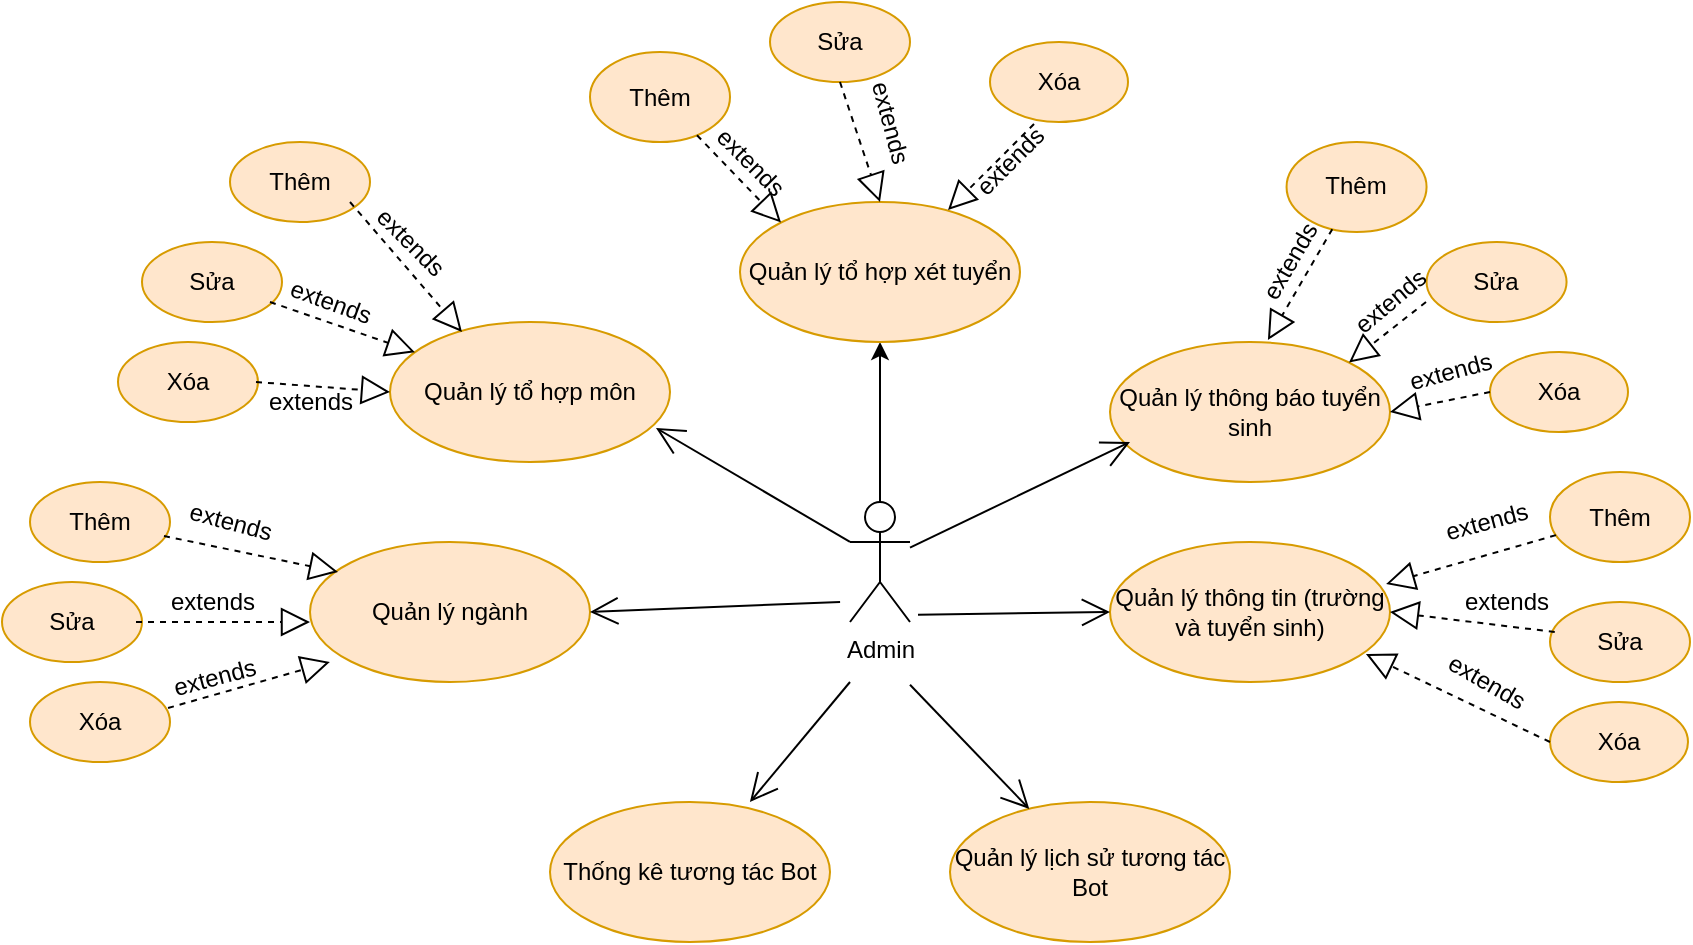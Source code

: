 <mxfile version="13.1.3" type="device"><diagram id="PxEuYBOnDRv_VvebK118" name="Page-1"><mxGraphModel dx="1929" dy="1817" grid="1" gridSize="10" guides="1" tooltips="1" connect="1" arrows="1" fold="1" page="1" pageScale="1" pageWidth="827" pageHeight="1169" math="0" shadow="0"><root><mxCell id="0"/><mxCell id="1" parent="0"/><mxCell id="a6r-3Z4hbUtNf2MgA8mh-13" style="edgeStyle=orthogonalEdgeStyle;rounded=0;orthogonalLoop=1;jettySize=auto;html=1;" edge="1" parent="1" source="a6r-3Z4hbUtNf2MgA8mh-1" target="a6r-3Z4hbUtNf2MgA8mh-8"><mxGeometry relative="1" as="geometry"/></mxCell><mxCell id="a6r-3Z4hbUtNf2MgA8mh-1" value="Admin" style="shape=umlActor;verticalLabelPosition=bottom;labelBackgroundColor=#ffffff;verticalAlign=top;html=1;" vertex="1" parent="1"><mxGeometry x="380" y="230" width="30" height="60" as="geometry"/></mxCell><mxCell id="a6r-3Z4hbUtNf2MgA8mh-6" value="Quản lý ngành" style="ellipse;whiteSpace=wrap;html=1;fillColor=#ffe6cc;strokeColor=#d79b00;" vertex="1" parent="1"><mxGeometry x="110" y="250" width="140" height="70" as="geometry"/></mxCell><mxCell id="a6r-3Z4hbUtNf2MgA8mh-7" value="Quản lý tổ hợp môn" style="ellipse;whiteSpace=wrap;html=1;fillColor=#ffe6cc;strokeColor=#d79b00;" vertex="1" parent="1"><mxGeometry x="150" y="140" width="140" height="70" as="geometry"/></mxCell><mxCell id="a6r-3Z4hbUtNf2MgA8mh-8" value="Quản lý tổ hợp xét tuyển" style="ellipse;whiteSpace=wrap;html=1;fillColor=#ffe6cc;strokeColor=#d79b00;" vertex="1" parent="1"><mxGeometry x="325" y="80" width="140" height="70" as="geometry"/></mxCell><mxCell id="a6r-3Z4hbUtNf2MgA8mh-9" value="Quản lý lịch sử tương tác Bot" style="ellipse;whiteSpace=wrap;html=1;fillColor=#ffe6cc;strokeColor=#d79b00;" vertex="1" parent="1"><mxGeometry x="430" y="380" width="140" height="70" as="geometry"/></mxCell><mxCell id="a6r-3Z4hbUtNf2MgA8mh-10" value="Thống kê tương tác Bot" style="ellipse;whiteSpace=wrap;html=1;fillColor=#ffe6cc;strokeColor=#d79b00;" vertex="1" parent="1"><mxGeometry x="230" y="380" width="140" height="70" as="geometry"/></mxCell><mxCell id="a6r-3Z4hbUtNf2MgA8mh-11" value="Quản lý thông báo tuyển sinh" style="ellipse;whiteSpace=wrap;html=1;fillColor=#ffe6cc;strokeColor=#d79b00;" vertex="1" parent="1"><mxGeometry x="510" y="150" width="140" height="70" as="geometry"/></mxCell><mxCell id="a6r-3Z4hbUtNf2MgA8mh-12" value="Quản lý thông tin (trường và tuyển sinh)" style="ellipse;whiteSpace=wrap;html=1;fillColor=#ffe6cc;strokeColor=#d79b00;" vertex="1" parent="1"><mxGeometry x="510" y="250" width="140" height="70" as="geometry"/></mxCell><mxCell id="a6r-3Z4hbUtNf2MgA8mh-18" value="" style="endArrow=open;endFill=1;endSize=12;html=1;" edge="1" parent="1" source="a6r-3Z4hbUtNf2MgA8mh-1"><mxGeometry width="160" relative="1" as="geometry"><mxPoint x="360" y="200" as="sourcePoint"/><mxPoint x="520" y="200" as="targetPoint"/></mxGeometry></mxCell><mxCell id="a6r-3Z4hbUtNf2MgA8mh-19" value="" style="endArrow=open;endFill=1;endSize=12;html=1;entryX=0;entryY=0.5;entryDx=0;entryDy=0;" edge="1" parent="1" target="a6r-3Z4hbUtNf2MgA8mh-12"><mxGeometry width="160" relative="1" as="geometry"><mxPoint x="414" y="286.4" as="sourcePoint"/><mxPoint x="524" y="233.6" as="targetPoint"/></mxGeometry></mxCell><mxCell id="a6r-3Z4hbUtNf2MgA8mh-20" value="" style="endArrow=open;endFill=1;endSize=12;html=1;" edge="1" parent="1" target="a6r-3Z4hbUtNf2MgA8mh-9"><mxGeometry width="160" relative="1" as="geometry"><mxPoint x="410" y="321.4" as="sourcePoint"/><mxPoint x="506" y="320" as="targetPoint"/></mxGeometry></mxCell><mxCell id="a6r-3Z4hbUtNf2MgA8mh-21" value="" style="endArrow=open;endFill=1;endSize=12;html=1;entryX=0.714;entryY=0;entryDx=0;entryDy=0;entryPerimeter=0;" edge="1" parent="1" target="a6r-3Z4hbUtNf2MgA8mh-10"><mxGeometry width="160" relative="1" as="geometry"><mxPoint x="380" y="320" as="sourcePoint"/><mxPoint x="340" y="368.6" as="targetPoint"/></mxGeometry></mxCell><mxCell id="a6r-3Z4hbUtNf2MgA8mh-22" value="" style="endArrow=open;endFill=1;endSize=12;html=1;entryX=1;entryY=0.5;entryDx=0;entryDy=0;" edge="1" parent="1" target="a6r-3Z4hbUtNf2MgA8mh-6"><mxGeometry width="160" relative="1" as="geometry"><mxPoint x="375.04" y="280" as="sourcePoint"/><mxPoint x="325.0" y="340" as="targetPoint"/></mxGeometry></mxCell><mxCell id="a6r-3Z4hbUtNf2MgA8mh-23" value="" style="endArrow=open;endFill=1;endSize=12;html=1;entryX=0.95;entryY=0.757;entryDx=0;entryDy=0;entryPerimeter=0;exitX=0;exitY=0.333;exitDx=0;exitDy=0;exitPerimeter=0;" edge="1" parent="1" source="a6r-3Z4hbUtNf2MgA8mh-1" target="a6r-3Z4hbUtNf2MgA8mh-7"><mxGeometry width="160" relative="1" as="geometry"><mxPoint x="380.0" y="270" as="sourcePoint"/><mxPoint x="254.96" y="275" as="targetPoint"/></mxGeometry></mxCell><mxCell id="a6r-3Z4hbUtNf2MgA8mh-25" value="Thêm" style="ellipse;whiteSpace=wrap;html=1;fillColor=#ffe6cc;strokeColor=#d79b00;" vertex="1" parent="1"><mxGeometry x="-30" y="220" width="70" height="40" as="geometry"/></mxCell><mxCell id="a6r-3Z4hbUtNf2MgA8mh-28" value="" style="endArrow=block;dashed=1;endFill=0;endSize=12;html=1;entryX=0.1;entryY=0.214;entryDx=0;entryDy=0;entryPerimeter=0;exitX=0.957;exitY=0.675;exitDx=0;exitDy=0;exitPerimeter=0;" edge="1" parent="1" source="a6r-3Z4hbUtNf2MgA8mh-25" target="a6r-3Z4hbUtNf2MgA8mh-6"><mxGeometry width="160" relative="1" as="geometry"><mxPoint x="40" y="239.5" as="sourcePoint"/><mxPoint x="200" y="239.5" as="targetPoint"/></mxGeometry></mxCell><mxCell id="a6r-3Z4hbUtNf2MgA8mh-29" value="Sửa" style="ellipse;whiteSpace=wrap;html=1;fillColor=#ffe6cc;strokeColor=#d79b00;" vertex="1" parent="1"><mxGeometry x="-44" y="270" width="70" height="40" as="geometry"/></mxCell><mxCell id="a6r-3Z4hbUtNf2MgA8mh-30" value="" style="endArrow=block;dashed=1;endFill=0;endSize=12;html=1;" edge="1" parent="1"><mxGeometry width="160" relative="1" as="geometry"><mxPoint x="23" y="290" as="sourcePoint"/><mxPoint x="110" y="290" as="targetPoint"/></mxGeometry></mxCell><mxCell id="a6r-3Z4hbUtNf2MgA8mh-31" value="Xóa" style="ellipse;whiteSpace=wrap;html=1;fillColor=#ffe6cc;strokeColor=#d79b00;" vertex="1" parent="1"><mxGeometry x="-30" y="320" width="70" height="40" as="geometry"/></mxCell><mxCell id="a6r-3Z4hbUtNf2MgA8mh-32" value="" style="endArrow=block;dashed=1;endFill=0;endSize=12;html=1;entryX=0.071;entryY=0.857;entryDx=0;entryDy=0;entryPerimeter=0;exitX=0.986;exitY=0.325;exitDx=0;exitDy=0;exitPerimeter=0;" edge="1" parent="1" source="a6r-3Z4hbUtNf2MgA8mh-31" target="a6r-3Z4hbUtNf2MgA8mh-6"><mxGeometry width="160" relative="1" as="geometry"><mxPoint x="57" y="330" as="sourcePoint"/><mxPoint x="144" y="335" as="targetPoint"/></mxGeometry></mxCell><mxCell id="a6r-3Z4hbUtNf2MgA8mh-33" value="Thêm" style="ellipse;whiteSpace=wrap;html=1;fillColor=#ffe6cc;strokeColor=#d79b00;" vertex="1" parent="1"><mxGeometry x="70" y="50" width="70" height="40" as="geometry"/></mxCell><mxCell id="a6r-3Z4hbUtNf2MgA8mh-34" value="" style="endArrow=block;dashed=1;endFill=0;endSize=12;html=1;entryX=0.257;entryY=0.071;entryDx=0;entryDy=0;entryPerimeter=0;" edge="1" parent="1" target="a6r-3Z4hbUtNf2MgA8mh-7"><mxGeometry width="160" relative="1" as="geometry"><mxPoint x="130" y="80" as="sourcePoint"/><mxPoint x="168" y="114.98" as="targetPoint"/></mxGeometry></mxCell><mxCell id="a6r-3Z4hbUtNf2MgA8mh-35" value="Sửa" style="ellipse;whiteSpace=wrap;html=1;fillColor=#ffe6cc;strokeColor=#d79b00;" vertex="1" parent="1"><mxGeometry x="26" y="100" width="70" height="40" as="geometry"/></mxCell><mxCell id="a6r-3Z4hbUtNf2MgA8mh-36" value="" style="endArrow=block;dashed=1;endFill=0;endSize=12;html=1;" edge="1" parent="1" target="a6r-3Z4hbUtNf2MgA8mh-7"><mxGeometry width="160" relative="1" as="geometry"><mxPoint x="90" y="130" as="sourcePoint"/><mxPoint x="187" y="140" as="targetPoint"/></mxGeometry></mxCell><mxCell id="a6r-3Z4hbUtNf2MgA8mh-37" value="Xóa" style="ellipse;whiteSpace=wrap;html=1;fillColor=#ffe6cc;strokeColor=#d79b00;" vertex="1" parent="1"><mxGeometry x="14" y="150" width="70" height="40" as="geometry"/></mxCell><mxCell id="a6r-3Z4hbUtNf2MgA8mh-38" value="" style="endArrow=block;dashed=1;endFill=0;endSize=12;html=1;entryX=0;entryY=0.5;entryDx=0;entryDy=0;" edge="1" parent="1" target="a6r-3Z4hbUtNf2MgA8mh-7"><mxGeometry width="160" relative="1" as="geometry"><mxPoint x="83" y="170" as="sourcePoint"/><mxPoint x="163.94" y="159.99" as="targetPoint"/></mxGeometry></mxCell><mxCell id="a6r-3Z4hbUtNf2MgA8mh-41" value="Thêm" style="ellipse;whiteSpace=wrap;html=1;fillColor=#ffe6cc;strokeColor=#d79b00;" vertex="1" parent="1"><mxGeometry x="250" y="5.02" width="70" height="44.98" as="geometry"/></mxCell><mxCell id="a6r-3Z4hbUtNf2MgA8mh-42" value="" style="endArrow=block;dashed=1;endFill=0;endSize=12;html=1;entryX=0;entryY=0;entryDx=0;entryDy=0;" edge="1" parent="1" source="a6r-3Z4hbUtNf2MgA8mh-41" target="a6r-3Z4hbUtNf2MgA8mh-8"><mxGeometry width="160" relative="1" as="geometry"><mxPoint x="320" y="24.52" as="sourcePoint"/><mxPoint x="404" y="50.0" as="targetPoint"/></mxGeometry></mxCell><mxCell id="a6r-3Z4hbUtNf2MgA8mh-43" value="Sửa" style="ellipse;whiteSpace=wrap;html=1;fillColor=#ffe6cc;strokeColor=#d79b00;" vertex="1" parent="1"><mxGeometry x="340" y="-20" width="70" height="40" as="geometry"/></mxCell><mxCell id="a6r-3Z4hbUtNf2MgA8mh-44" value="" style="endArrow=block;dashed=1;endFill=0;endSize=12;html=1;entryX=0.5;entryY=0;entryDx=0;entryDy=0;exitX=0.5;exitY=1;exitDx=0;exitDy=0;" edge="1" parent="1" source="a6r-3Z4hbUtNf2MgA8mh-43" target="a6r-3Z4hbUtNf2MgA8mh-8"><mxGeometry width="160" relative="1" as="geometry"><mxPoint x="317" y="-30" as="sourcePoint"/><mxPoint x="404" y="-30" as="targetPoint"/></mxGeometry></mxCell><mxCell id="a6r-3Z4hbUtNf2MgA8mh-45" value="Xóa" style="ellipse;whiteSpace=wrap;html=1;fillColor=#ffe6cc;strokeColor=#d79b00;" vertex="1" parent="1"><mxGeometry x="450" width="69" height="40" as="geometry"/></mxCell><mxCell id="a6r-3Z4hbUtNf2MgA8mh-46" value="" style="endArrow=block;dashed=1;endFill=0;endSize=12;html=1;exitX=0.319;exitY=1.025;exitDx=0;exitDy=0;exitPerimeter=0;entryX=0.743;entryY=0.057;entryDx=0;entryDy=0;entryPerimeter=0;" edge="1" parent="1" source="a6r-3Z4hbUtNf2MgA8mh-45" target="a6r-3Z4hbUtNf2MgA8mh-8"><mxGeometry width="160" relative="1" as="geometry"><mxPoint x="527" y="10" as="sourcePoint"/><mxPoint x="616" y="13" as="targetPoint"/><Array as="points"/></mxGeometry></mxCell><mxCell id="a6r-3Z4hbUtNf2MgA8mh-48" value="Thêm" style="ellipse;whiteSpace=wrap;html=1;fillColor=#ffe6cc;strokeColor=#d79b00;" vertex="1" parent="1"><mxGeometry x="598.28" y="50" width="70" height="44.98" as="geometry"/></mxCell><mxCell id="a6r-3Z4hbUtNf2MgA8mh-49" value="" style="endArrow=block;dashed=1;endFill=0;endSize=12;html=1;entryX=0.564;entryY=-0.014;entryDx=0;entryDy=0;entryPerimeter=0;" edge="1" parent="1" source="a6r-3Z4hbUtNf2MgA8mh-48" target="a6r-3Z4hbUtNf2MgA8mh-11"><mxGeometry width="160" relative="1" as="geometry"><mxPoint x="668.28" y="69.5" as="sourcePoint"/><mxPoint x="569.995" y="108.712" as="targetPoint"/></mxGeometry></mxCell><mxCell id="a6r-3Z4hbUtNf2MgA8mh-50" value="Sửa" style="ellipse;whiteSpace=wrap;html=1;fillColor=#ffe6cc;strokeColor=#d79b00;" vertex="1" parent="1"><mxGeometry x="668.28" y="100" width="70" height="40" as="geometry"/></mxCell><mxCell id="a6r-3Z4hbUtNf2MgA8mh-51" value="" style="endArrow=block;dashed=1;endFill=0;endSize=12;html=1;entryX=1;entryY=0;entryDx=0;entryDy=0;" edge="1" parent="1" target="a6r-3Z4hbUtNf2MgA8mh-11"><mxGeometry width="160" relative="1" as="geometry"><mxPoint x="668" y="130" as="sourcePoint"/><mxPoint x="755" y="260" as="targetPoint"/></mxGeometry></mxCell><mxCell id="a6r-3Z4hbUtNf2MgA8mh-52" value="Xóa" style="ellipse;whiteSpace=wrap;html=1;fillColor=#ffe6cc;strokeColor=#d79b00;" vertex="1" parent="1"><mxGeometry x="700" y="155" width="69" height="40" as="geometry"/></mxCell><mxCell id="a6r-3Z4hbUtNf2MgA8mh-53" value="" style="endArrow=block;dashed=1;endFill=0;endSize=12;html=1;exitX=0;exitY=0.5;exitDx=0;exitDy=0;entryX=1;entryY=0.5;entryDx=0;entryDy=0;" edge="1" parent="1" source="a6r-3Z4hbUtNf2MgA8mh-52" target="a6r-3Z4hbUtNf2MgA8mh-11"><mxGeometry width="160" relative="1" as="geometry"><mxPoint x="767.98" y="228.01" as="sourcePoint"/><mxPoint x="670" y="302" as="targetPoint"/><Array as="points"/></mxGeometry></mxCell><mxCell id="a6r-3Z4hbUtNf2MgA8mh-54" value="Thêm" style="ellipse;whiteSpace=wrap;html=1;fillColor=#ffe6cc;strokeColor=#d79b00;" vertex="1" parent="1"><mxGeometry x="730.0" y="215.02" width="70" height="44.98" as="geometry"/></mxCell><mxCell id="a6r-3Z4hbUtNf2MgA8mh-55" value="" style="endArrow=block;dashed=1;endFill=0;endSize=12;html=1;entryX=0.986;entryY=0.3;entryDx=0;entryDy=0;entryPerimeter=0;" edge="1" parent="1" source="a6r-3Z4hbUtNf2MgA8mh-54" target="a6r-3Z4hbUtNf2MgA8mh-12"><mxGeometry width="160" relative="1" as="geometry"><mxPoint x="747.6" y="239.5" as="sourcePoint"/><mxPoint x="668.28" y="319.02" as="targetPoint"/></mxGeometry></mxCell><mxCell id="a6r-3Z4hbUtNf2MgA8mh-56" value="Sửa" style="ellipse;whiteSpace=wrap;html=1;fillColor=#ffe6cc;strokeColor=#d79b00;" vertex="1" parent="1"><mxGeometry x="730.0" y="280" width="70" height="40" as="geometry"/></mxCell><mxCell id="a6r-3Z4hbUtNf2MgA8mh-57" value="" style="endArrow=block;dashed=1;endFill=0;endSize=12;html=1;exitX=0.034;exitY=0.375;exitDx=0;exitDy=0;exitPerimeter=0;" edge="1" parent="1" source="a6r-3Z4hbUtNf2MgA8mh-56"><mxGeometry width="160" relative="1" as="geometry"><mxPoint x="747.32" y="300" as="sourcePoint"/><mxPoint x="650" y="285" as="targetPoint"/></mxGeometry></mxCell><mxCell id="a6r-3Z4hbUtNf2MgA8mh-58" value="Xóa" style="ellipse;whiteSpace=wrap;html=1;fillColor=#ffe6cc;strokeColor=#d79b00;" vertex="1" parent="1"><mxGeometry x="730" y="330" width="69" height="40" as="geometry"/></mxCell><mxCell id="a6r-3Z4hbUtNf2MgA8mh-59" value="" style="endArrow=block;dashed=1;endFill=0;endSize=12;html=1;exitX=0;exitY=0.5;exitDx=0;exitDy=0;entryX=0.914;entryY=0.8;entryDx=0;entryDy=0;entryPerimeter=0;" edge="1" parent="1" source="a6r-3Z4hbUtNf2MgA8mh-58" target="a6r-3Z4hbUtNf2MgA8mh-12"><mxGeometry width="160" relative="1" as="geometry"><mxPoint x="847.3" y="398.01" as="sourcePoint"/><mxPoint x="729.32" y="355" as="targetPoint"/><Array as="points"/></mxGeometry></mxCell><mxCell id="a6r-3Z4hbUtNf2MgA8mh-60" value="extends" style="text;html=1;align=center;verticalAlign=middle;resizable=0;points=[];autosize=1;rotation=-15;" vertex="1" parent="1"><mxGeometry x="32" y="308" width="60" height="20" as="geometry"/></mxCell><mxCell id="a6r-3Z4hbUtNf2MgA8mh-61" value="extends" style="text;html=1;align=center;verticalAlign=middle;resizable=0;points=[];autosize=1;" vertex="1" parent="1"><mxGeometry x="31" y="270" width="60" height="20" as="geometry"/></mxCell><mxCell id="a6r-3Z4hbUtNf2MgA8mh-62" value="extends" style="text;html=1;align=center;verticalAlign=middle;resizable=0;points=[];autosize=1;rotation=15;" vertex="1" parent="1"><mxGeometry x="40" y="230" width="60" height="20" as="geometry"/></mxCell><mxCell id="a6r-3Z4hbUtNf2MgA8mh-63" value="extends" style="text;html=1;align=center;verticalAlign=middle;resizable=0;points=[];autosize=1;" vertex="1" parent="1"><mxGeometry x="80" y="170" width="60" height="20" as="geometry"/></mxCell><mxCell id="a6r-3Z4hbUtNf2MgA8mh-64" value="extends" style="text;html=1;align=center;verticalAlign=middle;resizable=0;points=[];autosize=1;rotation=20;" vertex="1" parent="1"><mxGeometry x="90" y="120" width="60" height="20" as="geometry"/></mxCell><mxCell id="a6r-3Z4hbUtNf2MgA8mh-65" value="extends" style="text;html=1;align=center;verticalAlign=middle;resizable=0;points=[];autosize=1;rotation=45;" vertex="1" parent="1"><mxGeometry x="130" y="90" width="60" height="20" as="geometry"/></mxCell><mxCell id="a6r-3Z4hbUtNf2MgA8mh-66" value="extends" style="text;html=1;align=center;verticalAlign=middle;resizable=0;points=[];autosize=1;rotation=45;" vertex="1" parent="1"><mxGeometry x="300" y="50" width="60" height="20" as="geometry"/></mxCell><mxCell id="a6r-3Z4hbUtNf2MgA8mh-67" value="extends" style="text;html=1;align=center;verticalAlign=middle;resizable=0;points=[];autosize=1;rotation=75;" vertex="1" parent="1"><mxGeometry x="370" y="30" width="60" height="20" as="geometry"/></mxCell><mxCell id="a6r-3Z4hbUtNf2MgA8mh-68" value="extends" style="text;html=1;align=center;verticalAlign=middle;resizable=0;points=[];autosize=1;rotation=-45;" vertex="1" parent="1"><mxGeometry x="430" y="50" width="60" height="20" as="geometry"/></mxCell><mxCell id="a6r-3Z4hbUtNf2MgA8mh-69" value="extends" style="text;html=1;align=center;verticalAlign=middle;resizable=0;points=[];autosize=1;rotation=-60;" vertex="1" parent="1"><mxGeometry x="570" y="100" width="60" height="20" as="geometry"/></mxCell><mxCell id="a6r-3Z4hbUtNf2MgA8mh-70" value="extends" style="text;html=1;align=center;verticalAlign=middle;resizable=0;points=[];autosize=1;rotation=-40;" vertex="1" parent="1"><mxGeometry x="620" y="120" width="60" height="20" as="geometry"/></mxCell><mxCell id="a6r-3Z4hbUtNf2MgA8mh-71" value="extends" style="text;html=1;align=center;verticalAlign=middle;resizable=0;points=[];autosize=1;rotation=-15;" vertex="1" parent="1"><mxGeometry x="650" y="155" width="60" height="20" as="geometry"/></mxCell><mxCell id="a6r-3Z4hbUtNf2MgA8mh-72" value="extends" style="text;html=1;align=center;verticalAlign=middle;resizable=0;points=[];autosize=1;rotation=-15;" vertex="1" parent="1"><mxGeometry x="668.28" y="230" width="60" height="20" as="geometry"/></mxCell><mxCell id="a6r-3Z4hbUtNf2MgA8mh-73" value="extends" style="text;html=1;align=center;verticalAlign=middle;resizable=0;points=[];autosize=1;rotation=0;" vertex="1" parent="1"><mxGeometry x="678.28" y="270" width="60" height="20" as="geometry"/></mxCell><mxCell id="a6r-3Z4hbUtNf2MgA8mh-74" value="extends" style="text;html=1;align=center;verticalAlign=middle;resizable=0;points=[];autosize=1;rotation=30;" vertex="1" parent="1"><mxGeometry x="668.28" y="310" width="60" height="20" as="geometry"/></mxCell></root></mxGraphModel></diagram></mxfile>